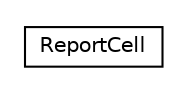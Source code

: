 #!/usr/local/bin/dot
#
# Class diagram 
# Generated by UMLGraph version R5_6-24-gf6e263 (http://www.umlgraph.org/)
#

digraph G {
	edge [fontname="Helvetica",fontsize=10,labelfontname="Helvetica",labelfontsize=10];
	node [fontname="Helvetica",fontsize=10,shape=plaintext];
	nodesep=0.25;
	ranksep=0.5;
	rankdir=LR;
	// com.gwtplatform.carstore.client.application.report.renderer.ReportCell
	c39737 [label=<<table title="com.gwtplatform.carstore.client.application.report.renderer.ReportCell" border="0" cellborder="1" cellspacing="0" cellpadding="2" port="p" href="./ReportCell.html">
		<tr><td><table border="0" cellspacing="0" cellpadding="1">
<tr><td align="center" balign="center"> ReportCell </td></tr>
		</table></td></tr>
		</table>>, URL="./ReportCell.html", fontname="Helvetica", fontcolor="black", fontsize=10.0];
}


